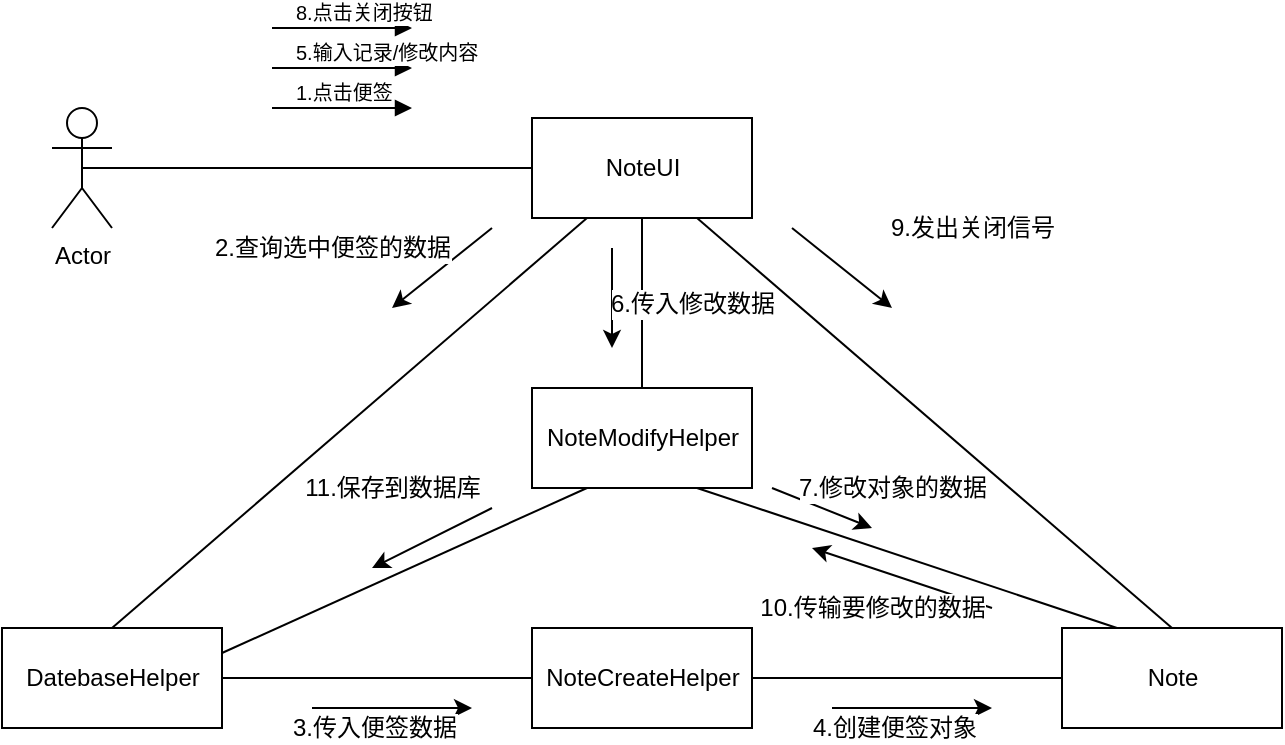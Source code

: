 <mxfile version="12.2.4" pages="1"><diagram id="nnSMQQ7LfmgJdLnOZNjv" name="第 1 页"><mxGraphModel dx="805" dy="560" grid="1" gridSize="10" guides="1" tooltips="1" connect="1" arrows="1" fold="1" page="1" pageScale="1" pageWidth="827" pageHeight="1169" math="0" shadow="0"><root><mxCell id="0"/><mxCell id="1" parent="0"/><mxCell id="2" value="Actor" style="shape=umlActor;verticalLabelPosition=bottom;labelBackgroundColor=#ffffff;verticalAlign=top;html=1;" parent="1" vertex="1"><mxGeometry x="100" y="120" width="30" height="60" as="geometry"/></mxCell><mxCell id="3" value="NoteUI&lt;span style=&quot;color: rgba(0 , 0 , 0 , 0) ; font-family: monospace ; font-size: 0px&quot;&gt;%3CmxGraphModel%3E%3Croot%3E%3CmxCell%20id%3D%220%22%2F%3E%3CmxCell%20id%3D%221%22%20parent%3D%220%22%2F%3E%3CmxCell%20id%3D%222%22%20value%3D%22%22%20style%3D%22edgeStyle%3DorthogonalEdgeStyle%3Brounded%3D0%3BorthogonalLoop%3D1%3BjettySize%3Dauto%3Bhtml%3D1%3BentryX%3D0.1%3BentryY%3D0.59%3BentryDx%3D0%3BentryDy%3D0%3BentryPerimeter%3D0%3B%22%20edge%3D%221%22%20source%3D%228%22%20target%3D%2210%22%20parent%3D%221%22%3E%3CmxGeometry%20relative%3D%221%22%20as%3D%22geometry%22%3E%3CArray%20as%3D%22points%22%3E%3CmxPoint%20x%3D%22130%22%20y%3D%22144%22%2F%3E%3CmxPoint%20x%3D%22130%22%20y%3D%22144%22%2F%3E%3C%2FArray%3E%3C%2FmxGeometry%3E%3C%2FmxCell%3E%3CmxCell%20id%3D%223%22%20value%3D%22%E6%89%93%E5%BC%80%E4%BE%BF%E7%AD%BE%22%20style%3D%22text%3Bhtml%3D1%3Bresizable%3D0%3Bpoints%3D%5B%5D%3Balign%3Dcenter%3BverticalAlign%3Dmiddle%3BlabelBackgroundColor%3D%23ffffff%3B%22%20vertex%3D%221%22%20connectable%3D%220%22%20parent%3D%222%22%3E%3CmxGeometry%20x%3D%22-0.239%22%20y%3D%221%22%20relative%3D%221%22%20as%3D%22geometry%22%3E%3CmxPoint%20x%3D%229.5%22%20y%3D%22-3%22%20as%3D%22offset%22%2F%3E%3C%2FmxGeometry%3E%3C%2FmxCell%3E%3CmxCell%20id%3D%224%22%20value%3D%22%22%20style%3D%22edgeStyle%3DorthogonalEdgeStyle%3Brounded%3D0%3BorthogonalLoop%3D1%3BjettySize%3Dauto%3Bhtml%3D1%3B%22%20edge%3D%221%22%20source%3D%228%22%20target%3D%2211%22%20parent%3D%221%22%3E%3CmxGeometry%20relative%3D%221%22%20as%3D%22geometry%22%3E%3CArray%20as%3D%22points%22%3E%3CmxPoint%20x%3D%2290%22%20y%3D%22220%22%2F%3E%3CmxPoint%20x%3D%2290%22%20y%3D%22220%22%2F%3E%3C%2FArray%3E%3C%2FmxGeometry%3E%3C%2FmxCell%3E%3CmxCell%20id%3D%225%22%20value%3D%22%E9%95%BF%E6%8C%89%E7%89%B9%E6%AE%8A%E6%98%BE%E7%A4%BA%E7%9A%84%E5%86%85%E5%AE%B9%22%20style%3D%22text%3Bhtml%3D1%3Bresizable%3D0%3Bpoints%3D%5B%5D%3Balign%3Dcenter%3BverticalAlign%3Dmiddle%3BlabelBackgroundColor%3D%23ffffff%3B%22%20vertex%3D%221%22%20connectable%3D%220%22%20parent%3D%224%22%3E%3CmxGeometry%20x%3D%22-0.388%22%20relative%3D%221%22%20as%3D%22geometry%22%3E%3CmxPoint%20x%3D%2216.5%22%20y%3D%22-10%22%20as%3D%22offset%22%2F%3E%3C%2FmxGeometry%3E%3C%2FmxCell%3E%3CmxCell%20id%3D%226%22%20value%3D%22%22%20style%3D%22edgeStyle%3DorthogonalEdgeStyle%3Brounded%3D0%3BorthogonalLoop%3D1%3BjettySize%3Dauto%3Bhtml%3D1%3B%22%20edge%3D%221%22%20source%3D%228%22%20target%3D%229%22%20parent%3D%221%22%3E%3CmxGeometry%20relative%3D%221%22%20as%3D%22geometry%22%2F%3E%3C%2FmxCell%3E%3CmxCell%20id%3D%227%22%20value%3D%22%E7%82%B9%E5%87%BB%E5%8A%9F%E8%83%BD%E9%A1%B9%22%20style%3D%22text%3Bhtml%3D1%3Bresizable%3D0%3Bpoints%3D%5B%5D%3Balign%3Dcenter%3BverticalAlign%3Dmiddle%3BlabelBackgroundColor%3D%23ffffff%3B%22%20vertex%3D%221%22%20connectable%3D%220%22%20parent%3D%226%22%3E%3CmxGeometry%20x%3D%220.335%22%20relative%3D%221%22%20as%3D%22geometry%22%3E%3CmxPoint%20x%3D%22-26.5%22%20as%3D%22offset%22%2F%3E%3C%2FmxGeometry%3E%3C%2FmxCell%3E%3CmxCell%20id%3D%228%22%20value%3D%22User%22%20style%3D%22shape%3DumlLifeline%3Bparticipant%3DumlActor%3Bperimeter%3DlifelinePerimeter%3BwhiteSpace%3Dwrap%3Bhtml%3D1%3Bcontainer%3D1%3Bcollapsible%3D0%3BrecursiveResize%3D0%3BverticalAlign%3Dtop%3BspacingTop%3D36%3BlabelBackgroundColor%3D%23ffffff%3BoutlineConnect%3D0%3Bsize%3D40%3B%22%20vertex%3D%221%22%20parent%3D%221%22%3E%3CmxGeometry%20x%3D%2250%22%20y%3D%2260%22%20width%3D%2220%22%20height%3D%22500%22%20as%3D%22geometry%22%2F%3E%3C%2FmxCell%3E%3CmxCell%20id%3D%229%22%20value%3D%22QuickOperationForm%22%20style%3D%22shape%3DumlLifeline%3Bperimeter%3DlifelinePerimeter%3BwhiteSpace%3Dwrap%3Bhtml%3D1%3Bcontainer%3D1%3Bcollapsible%3D0%3BrecursiveResize%3D0%3BoutlineConnect%3D0%3B%22%20vertex%3D%221%22%20parent%3D%221%22%3E%3CmxGeometry%20x%3D%22110%22%20y%3D%2260%22%20width%3D%22115%22%20height%3D%22500%22%20as%3D%22geometry%22%2F%3E%3C%2FmxCell%3E%3CmxCell%20id%3D%2210%22%20value%3D%22%22%20style%3D%22html%3D1%3Bpoints%3D%5B%5D%3Bperimeter%3DorthogonalPerimeter%3B%22%20vertex%3D%221%22%20parent%3D%229%22%3E%3CmxGeometry%20x%3D%2252.5%22%20y%3D%2260%22%20width%3D%2210%22%20height%3D%2240%22%20as%3D%22geometry%22%2F%3E%3C%2FmxCell%3E%3CmxCell%20id%3D%2211%22%20value%3D%22%22%20style%3D%22html%3D1%3Bpoints%3D%5B%5D%3Bperimeter%3DorthogonalPerimeter%3B%22%20vertex%3D%221%22%20parent%3D%229%22%3E%3CmxGeometry%20x%3D%2252.5%22%20y%3D%22125%22%20width%3D%2210%22%20height%3D%2280%22%20as%3D%22geometry%22%2F%3E%3C%2FmxCell%3E%3CmxCell%20id%3D%2212%22%20value%3D%22%E6%8C%89%E6%A0%B7%E5%BC%8F%E6%98%BE%E7%A4%BA%E5%86%85%E5%AE%B9%22%20style%3D%22edgeStyle%3DorthogonalEdgeStyle%3Brounded%3D0%3BorthogonalLoop%3D1%3BjettySize%3Dauto%3Bhtml%3D1%3B%22%20edge%3D%221%22%20parent%3D%229%22%20source%3D%2211%22%20target%3D%2211%22%3E%3CmxGeometry%20x%3D%220.444%22%20y%3D%22-36%22%20relative%3D%221%22%20as%3D%22geometry%22%3E%3CmxPoint%20x%3D%2271%22%20y%3D%22-9%22%20as%3D%22offset%22%2F%3E%3CArray%20as%3D%22points%22%3E%3CmxPoint%20x%3D%2275%22%20y%3D%22180%22%2F%3E%3CmxPoint%20x%3D%2275%22%20y%3D%22200%22%2F%3E%3C%2FArray%3E%3C%2FmxGeometry%3E%3C%2FmxCell%3E%3CmxCell%20id%3D%2213%22%20value%3D%22%22%20style%3D%22html%3D1%3Bpoints%3D%5B%5D%3Bperimeter%3DorthogonalPerimeter%3B%22%20vertex%3D%221%22%20parent%3D%229%22%3E%3CmxGeometry%20x%3D%2252.5%22%20y%3D%22230%22%20width%3D%2210%22%20height%3D%22100%22%20as%3D%22geometry%22%2F%3E%3C%2FmxCell%3E%3CmxCell%20id%3D%2214%22%20value%3D%22%22%20style%3D%22edgeStyle%3DorthogonalEdgeStyle%3Brounded%3D0%3BorthogonalLoop%3D1%3BjettySize%3Dauto%3Bhtml%3D1%3BexitX%3D1.047%3BexitY%3D0.08%3BexitDx%3D0%3BexitDy%3D0%3BexitPerimeter%3D0%3B%22%20edge%3D%221%22%20parent%3D%229%22%20source%3D%2213%22%20target%3D%2213%22%3E%3CmxGeometry%20relative%3D%221%22%20as%3D%22geometry%22%3E%3CArray%20as%3D%22points%22%3E%3CmxPoint%20x%3D%2295%22%20y%3D%22280%22%2F%3E%3C%2FArray%3E%3C%2FmxGeometry%3E%3C%2FmxCell%3E%3CmxCell%20id%3D%2215%22%20value%3D%22%E5%BC%B9%E5%87%BA%E5%8A%9F%E8%83%BD%E9%A1%B9%22%20style%3D%22text%3Bhtml%3D1%3Bresizable%3D0%3Bpoints%3D%5B%5D%3Balign%3Dcenter%3BverticalAlign%3Dmiddle%3BlabelBackgroundColor%3D%23ffffff%3B%22%20vertex%3D%221%22%20connectable%3D%220%22%20parent%3D%2214%22%3E%3CmxGeometry%20x%3D%22-0.368%22%20y%3D%22-15%22%20relative%3D%221%22%20as%3D%22geometry%22%3E%3CmxPoint%20x%3D%2211.5%22%20y%3D%22-3%22%20as%3D%22offset%22%2F%3E%3C%2FmxGeometry%3E%3C%2FmxCell%3E%3CmxCell%20id%3D%2216%22%20value%3D%22QuickOperationController%22%20style%3D%22shape%3DumlLifeline%3Bperimeter%3DlifelinePerimeter%3BwhiteSpace%3Dwrap%3Bhtml%3D1%3Bcontainer%3D1%3Bcollapsible%3D0%3BrecursiveResize%3D0%3BoutlineConnect%3D0%3B%22%20vertex%3D%221%22%20parent%3D%221%22%3E%3CmxGeometry%20x%3D%22240%22%20y%3D%2260%22%20width%3D%22150%22%20height%3D%22500%22%20as%3D%22geometry%22%2F%3E%3C%2FmxCell%3E%3CmxCell%20id%3D%2217%22%20value%3D%22%22%20style%3D%22html%3D1%3Bpoints%3D%5B%5D%3Bperimeter%3DorthogonalPerimeter%3B%22%20vertex%3D%221%22%20parent%3D%2216%22%3E%3CmxGeometry%20x%3D%2270%22%20y%3D%2270%22%20width%3D%2210%22%20height%3D%2250%22%20as%3D%22geometry%22%2F%3E%3C%2FmxCell%3E%3CmxCell%20id%3D%2218%22%20value%3D%22%22%20style%3D%22html%3D1%3Bpoints%3D%5B%5D%3Bperimeter%3DorthogonalPerimeter%3B%22%20vertex%3D%221%22%20parent%3D%2216%22%3E%3CmxGeometry%20x%3D%2270%22%20y%3D%22150%22%20width%3D%2210%22%20height%3D%2260%22%20as%3D%22geometry%22%2F%3E%3C%2FmxCell%3E%3CmxCell%20id%3D%2219%22%20value%3D%22NoteContent%22%20style%3D%22shape%3DumlLifeline%3Bperimeter%3DlifelinePerimeter%3BwhiteSpace%3Dwrap%3Bhtml%3D1%3Bcontainer%3D1%3Bcollapsible%3D0%3BrecursiveResize%3D0%3BoutlineConnect%3D0%3B%22%20vertex%3D%221%22%20parent%3D%221%22%3E%3CmxGeometry%20x%3D%22420%22%20y%3D%2260%22%20width%3D%22120%22%20height%3D%22500%22%20as%3D%22geometry%22%2F%3E%3C%2FmxCell%3E%3CmxCell%20id%3D%2220%22%20value%3D%22%22%20style%3D%22html%3D1%3Bpoints%3D%5B%5D%3Bperimeter%3DorthogonalPerimeter%3B%22%20vertex%3D%221%22%20parent%3D%2219%22%3E%3CmxGeometry%20x%3D%2255%22%20y%3D%22110%22%20width%3D%2210%22%20height%3D%2220%22%20as%3D%22geometry%22%2F%3E%3C%2FmxCell%3E%3CmxCell%20id%3D%2221%22%20value%3D%22SpecialNoteContent%22%20style%3D%22html%3D1%3Bpoints%3D%5B%5D%3Bperimeter%3DorthogonalPerimeter%3Bshape%3DumlLifeline%3Bparticipant%3Dlabel%3BfontFamily%3DHelvetica%3BfontSize%3D12%3BfontColor%3D%23000000%3Balign%3Dcenter%3BstrokeColor%3D%23000000%3BfillColor%3D%23ffffff%3BrecursiveResize%3D0%3Bcontainer%3D1%3Bcollapsible%3D0%3B%22%20vertex%3D%221%22%20parent%3D%221%22%3E%3CmxGeometry%20x%3D%22560%22%20y%3D%2260%22%20width%3D%22130%22%20height%3D%22500%22%20as%3D%22geometry%22%2F%3E%3C%2FmxCell%3E%3CmxCell%20id%3D%2222%22%20value%3D%22%22%20style%3D%22html%3D1%3Bpoints%3D%5B%5D%3Bperimeter%3DorthogonalPerimeter%3B%22%20vertex%3D%221%22%20parent%3D%2221%22%3E%3CmxGeometry%20x%3D%2260%22%20y%3D%22115%22%20width%3D%2210%22%20height%3D%2230%22%20as%3D%22geometry%22%2F%3E%3C%2FmxCell%3E%3CmxCell%20id%3D%2223%22%20value%3D%22%22%20style%3D%22html%3D1%3Bpoints%3D%5B%5D%3Bperimeter%3DorthogonalPerimeter%3B%22%20vertex%3D%221%22%20parent%3D%2221%22%3E%3CmxGeometry%20x%3D%2260%22%20y%3D%22170%22%20width%3D%2210%22%20height%3D%2260%22%20as%3D%22geometry%22%2F%3E%3C%2FmxCell%3E%3CmxCell%20id%3D%2224%22%20value%3D%22%E6%9F%A5%E8%AF%A2%E4%BE%BF%E7%AD%BE%E5%86%85%E5%AE%B9%22%20style%3D%22edgeStyle%3DorthogonalEdgeStyle%3Brounded%3D0%3BorthogonalLoop%3D1%3BjettySize%3Dauto%3Bhtml%3D1%3B%22%20edge%3D%221%22%20source%3D%2210%22%20target%3D%2217%22%20parent%3D%221%22%3E%3CmxGeometry%20relative%3D%221%22%20as%3D%22geometry%22%3E%3CArray%20as%3D%22points%22%3E%3CmxPoint%20x%3D%22240%22%20y%3D%22155%22%2F%3E%3CmxPoint%20x%3D%22240%22%20y%3D%22155%22%2F%3E%3C%2FArray%3E%3C%2FmxGeometry%3E%3C%2FmxCell%3E%3CmxCell%20id%3D%2225%22%20value%3D%22%22%20style%3D%22edgeStyle%3DorthogonalEdgeStyle%3Brounded%3D0%3BorthogonalLoop%3D1%3BjettySize%3Dauto%3Bhtml%3D1%3B%22%20edge%3D%221%22%20source%3D%2213%22%20target%3D%2229%22%20parent%3D%221%22%3E%3CmxGeometry%20relative%3D%221%22%20as%3D%22geometry%22%3E%3CArray%20as%3D%22points%22%3E%3CmxPoint%20x%3D%22730%22%20y%3D%22370%22%2F%3E%3CmxPoint%20x%3D%22730%22%20y%3D%22370%22%2F%3E%3C%2FArray%3E%3CmxPoint%20x%3D%22310%22%20y%3D%22380%22%20as%3D%22targetPoint%22%2F%3E%3C%2FmxGeometry%3E%3C%2FmxCell%3E%3CmxCell%20id%3D%2226%22%20value%3D%22%E8%B0%83%E7%94%A8%E6%9C%8D%E5%8A%A1%22%20style%3D%22text%3Bhtml%3D1%3Bresizable%3D0%3Bpoints%3D%5B%5D%3Balign%3Dcenter%3BverticalAlign%3Dmiddle%3BlabelBackgroundColor%3D%23ffffff%3B%22%20vertex%3D%221%22%20connectable%3D%220%22%20parent%3D%2225%22%3E%3CmxGeometry%20x%3D%22-0.014%22%20y%3D%226%22%20relative%3D%221%22%20as%3D%22geometry%22%3E%3CmxPoint%20x%3D%22-6%22%20y%3D%226%22%20as%3D%22offset%22%2F%3E%3C%2FmxGeometry%3E%3C%2FmxCell%3E%3CmxCell%20id%3D%2227%22%20value%3D%22%E6%9F%A5%E8%AF%A2%E4%BE%BF%E7%AD%BE%E5%86%85%E5%AE%B9%22%20style%3D%22edgeStyle%3DorthogonalEdgeStyle%3Brounded%3D0%3BorthogonalLoop%3D1%3BjettySize%3Dauto%3Bhtml%3D1%3B%22%20edge%3D%221%22%20source%3D%2217%22%20target%3D%2220%22%20parent%3D%221%22%3E%3CmxGeometry%20relative%3D%221%22%20as%3D%22geometry%22%3E%3CmxPoint%20x%3D%22400%22%20y%3D%22175%22%20as%3D%22targetPoint%22%2F%3E%3CArray%20as%3D%22points%22%3E%3CmxPoint%20x%3D%22460%22%20y%3D%22170%22%2F%3E%3CmxPoint%20x%3D%22460%22%20y%3D%22170%22%2F%3E%3C%2FArray%3E%3C%2FmxGeometry%3E%3C%2FmxCell%3E%3CmxCell%20id%3D%2228%22%20value%3D%22ServiceItem%22%20style%3D%22html%3D1%3Bpoints%3D%5B%5D%3Bperimeter%3DorthogonalPerimeter%3Bshape%3DumlLifeline%3Bparticipant%3Dlabel%3BfontFamily%3DHelvetica%3BfontSize%3D12%3BfontColor%3D%23000000%3Balign%3Dcenter%3BstrokeColor%3D%23000000%3BfillColor%3D%23ffffff%3BrecursiveResize%3D0%3Bcontainer%3D1%3Bcollapsible%3D0%3B%22%20vertex%3D%221%22%20parent%3D%221%22%3E%3CmxGeometry%20x%3D%22860%22%20y%3D%2260%22%20width%3D%22130%22%20height%3D%22500%22%20as%3D%22geometry%22%2F%3E%3C%2FmxCell%3E%3CmxCell%20id%3D%2229%22%20value%3D%22%22%20style%3D%22html%3D1%3Bpoints%3D%5B%5D%3Bperimeter%3DorthogonalPerimeter%3B%22%20vertex%3D%221%22%20parent%3D%2228%22%3E%3CmxGeometry%20x%3D%2260%22%20y%3D%22290%22%20width%3D%2210%22%20height%3D%2260%22%20as%3D%22geometry%22%2F%3E%3C%2FmxCell%3E%3CmxCell%20id%3D%2230%22%20value%3D%22NoteStyle%22%20style%3D%22html%3D1%3Bpoints%3D%5B%5D%3Bperimeter%3DorthogonalPerimeter%3Bshape%3DumlLifeline%3Bparticipant%3Dlabel%3BfontFamily%3DHelvetica%3BfontSize%3D12%3BfontColor%3D%23000000%3Balign%3Dcenter%3BstrokeColor%3D%23000000%3BfillColor%3D%23ffffff%3BrecursiveResize%3D0%3Bcontainer%3D1%3Bcollapsible%3D0%3B%22%20vertex%3D%221%22%20parent%3D%221%22%3E%3CmxGeometry%20x%3D%22710%22%20y%3D%2260%22%20width%3D%22130%22%20height%3D%22500%22%20as%3D%22geometry%22%2F%3E%3C%2FmxCell%3E%3CmxCell%20id%3D%2231%22%20value%3D%22%22%20style%3D%22html%3D1%3Bpoints%3D%5B%5D%3Bperimeter%3DorthogonalPerimeter%3B%22%20vertex%3D%221%22%20parent%3D%2230%22%3E%3CmxGeometry%20x%3D%2260%22%20y%3D%2280%22%20width%3D%2210%22%20height%3D%2240%22%20as%3D%22geometry%22%2F%3E%3C%2FmxCell%3E%3CmxCell%20id%3D%2232%22%20value%3D%22%22%20style%3D%22edgeStyle%3DorthogonalEdgeStyle%3Brounded%3D0%3BorthogonalLoop%3D1%3BjettySize%3Dauto%3Bhtml%3D1%3B%22%20edge%3D%221%22%20source%3D%2220%22%20target%3D%2222%22%20parent%3D%221%22%3E%3CmxGeometry%20relative%3D%221%22%20as%3D%22geometry%22%3E%3CArray%20as%3D%22points%22%3E%3CmxPoint%20x%3D%22510%22%20y%3D%22190%22%2F%3E%3CmxPoint%20x%3D%22510%22%20y%3D%22190%22%2F%3E%3C%2FArray%3E%3C%2FmxGeometry%3E%3C%2FmxCell%3E%3CmxCell%20id%3D%2233%22%20value%3D%22%E6%9F%A5%E8%AF%A2%E4%BE%BF%E7%AD%BE%E5%86%85%E5%AE%B9%22%20style%3D%22text%3Bhtml%3D1%3Bresizable%3D0%3Bpoints%3D%5B%5D%3Balign%3Dcenter%3BverticalAlign%3Dmiddle%3BlabelBackgroundColor%3D%23ffffff%3B%22%20vertex%3D%221%22%20connectable%3D%220%22%20parent%3D%2232%22%3E%3CmxGeometry%20x%3D%22-0.156%22%20y%3D%22-1%22%20relative%3D%221%22%20as%3D%22geometry%22%3E%3CmxPoint%20as%3D%22offset%22%2F%3E%3C%2FmxGeometry%3E%3C%2FmxCell%3E%3CmxCell%20id%3D%2234%22%20value%3D%22%22%20style%3D%22edgeStyle%3DorthogonalEdgeStyle%3Brounded%3D0%3BorthogonalLoop%3D1%3BjettySize%3Dauto%3Bhtml%3D1%3B%22%20edge%3D%221%22%20source%3D%2217%22%20target%3D%2231%22%20parent%3D%221%22%3E%3CmxGeometry%20relative%3D%221%22%20as%3D%22geometry%22%3E%3CmxPoint%20x%3D%22400%22%20y%3D%22155%22%20as%3D%22targetPoint%22%2F%3E%3CArray%20as%3D%22points%22%3E%3CmxPoint%20x%3D%22400%22%20y%3D%22150%22%2F%3E%3CmxPoint%20x%3D%22400%22%20y%3D%22150%22%2F%3E%3C%2FArray%3E%3C%2FmxGeometry%3E%3C%2FmxCell%3E%3CmxCell%20id%3D%2235%22%20value%3D%22%E6%9F%A5%E8%AF%A2%E4%BE%BF%E7%AD%BE%E6%A0%B7%E5%BC%8F%22%20style%3D%22text%3Bhtml%3D1%3Bresizable%3D0%3Bpoints%3D%5B%5D%3Balign%3Dcenter%3BverticalAlign%3Dmiddle%3BlabelBackgroundColor%3D%23ffffff%3B%22%20vertex%3D%221%22%20connectable%3D%220%22%20parent%3D%2234%22%3E%3CmxGeometry%20x%3D%22-0.169%22%20y%3D%22-2%22%20relative%3D%221%22%20as%3D%22geometry%22%3E%3CmxPoint%20as%3D%22offset%22%2F%3E%3C%2FmxGeometry%3E%3C%2FmxCell%3E%3CmxCell%20id%3D%2236%22%20value%3D%22%22%20style%3D%22edgeStyle%3DorthogonalEdgeStyle%3Brounded%3D0%3BorthogonalLoop%3D1%3BjettySize%3Dauto%3Bhtml%3D1%3B%22%20edge%3D%221%22%20source%3D%2211%22%20target%3D%2218%22%20parent%3D%221%22%3E%3CmxGeometry%20relative%3D%221%22%20as%3D%22geometry%22%3E%3CArray%20as%3D%22points%22%3E%3CmxPoint%20x%3D%22280%22%20y%3D%22225%22%2F%3E%3CmxPoint%20x%3D%22280%22%20y%3D%22225%22%2F%3E%3C%2FArray%3E%3C%2FmxGeometry%3E%3C%2FmxCell%3E%3CmxCell%20id%3D%2237%22%20value%3D%22%E6%9F%A5%E8%AF%A2%E5%AF%B9%E5%BA%94%E5%8A%9F%E8%83%BD%22%20style%3D%22text%3Bhtml%3D1%3Bresizable%3D0%3Bpoints%3D%5B%5D%3Balign%3Dcenter%3BverticalAlign%3Dmiddle%3BlabelBackgroundColor%3D%23ffffff%3B%22%20vertex%3D%221%22%20connectable%3D%220%22%20parent%3D%2236%22%3E%3CmxGeometry%20x%3D%220.564%22%20y%3D%22-51%22%20relative%3D%221%22%20as%3D%22geometry%22%3E%3CmxPoint%20x%3D%22-50%22%20y%3D%22-50%22%20as%3D%22offset%22%2F%3E%3C%2FmxGeometry%3E%3C%2FmxCell%3E%3CmxCell%20id%3D%2238%22%20value%3D%22%22%20style%3D%22edgeStyle%3DorthogonalEdgeStyle%3Brounded%3D0%3BorthogonalLoop%3D1%3BjettySize%3Dauto%3Bhtml%3D1%3B%22%20edge%3D%221%22%20source%3D%2218%22%20target%3D%2223%22%20parent%3D%221%22%3E%3CmxGeometry%20relative%3D%221%22%20as%3D%22geometry%22%3E%3CmxPoint%20x%3D%22400%22%20y%3D%22240%22%20as%3D%22targetPoint%22%2F%3E%3CArray%20as%3D%22points%22%3E%3CmxPoint%20x%3D%22400%22%20y%3D%22260%22%2F%3E%3CmxPoint%20x%3D%22400%22%20y%3D%22260%22%2F%3E%3C%2FArray%3E%3C%2FmxGeometry%3E%3C%2FmxCell%3E%3CmxCell%20id%3D%2239%22%20value%3D%22%E6%9F%A5%E8%AF%A2%E5%AF%B9%E5%BA%94%E5%8A%9F%E8%83%BD%22%20style%3D%22text%3Bhtml%3D1%3Bresizable%3D0%3Bpoints%3D%5B%5D%3Balign%3Dcenter%3BverticalAlign%3Dmiddle%3BlabelBackgroundColor%3D%23ffffff%3B%22%20vertex%3D%221%22%20connectable%3D%220%22%20parent%3D%2238%22%3E%3CmxGeometry%20x%3D%22-0.073%22%20y%3D%22-3%22%20relative%3D%221%22%20as%3D%22geometry%22%3E%3CmxPoint%20as%3D%22offset%22%2F%3E%3C%2FmxGeometry%3E%3C%2FmxCell%3E%3C%2Froot%3E%3C%2FmxGraphModel%3E&lt;/span&gt;&lt;span style=&quot;color: rgba(0 , 0 , 0 , 0) ; font-family: monospace ; font-size: 0px&quot;&gt;%3CmxGraphModel%3E%3Croot%3E%3CmxCell%20id%3D%220%22%2F%3E%3CmxCell%20id%3D%221%22%20parent%3D%220%22%2F%3E%3CmxCell%20id%3D%222%22%20value%3D%22%22%20style%3D%22edgeStyle%3DorthogonalEdgeStyle%3Brounded%3D0%3BorthogonalLoop%3D1%3BjettySize%3Dauto%3Bhtml%3D1%3BentryX%3D0.1%3BentryY%3D0.59%3BentryDx%3D0%3BentryDy%3D0%3BentryPerimeter%3D0%3B%22%20edge%3D%221%22%20source%3D%228%22%20target%3D%2210%22%20parent%3D%221%22%3E%3CmxGeometry%20relative%3D%221%22%20as%3D%22geometry%22%3E%3CArray%20as%3D%22points%22%3E%3CmxPoint%20x%3D%22130%22%20y%3D%22144%22%2F%3E%3CmxPoint%20x%3D%22130%22%20y%3D%22144%22%2F%3E%3C%2FArray%3E%3C%2FmxGeometry%3E%3C%2FmxCell%3E%3CmxCell%20id%3D%223%22%20value%3D%22%E6%89%93%E5%BC%80%E4%BE%BF%E7%AD%BE%22%20style%3D%22text%3Bhtml%3D1%3Bresizable%3D0%3Bpoints%3D%5B%5D%3Balign%3Dcenter%3BverticalAlign%3Dmiddle%3BlabelBackgroundColor%3D%23ffffff%3B%22%20vertex%3D%221%22%20connectable%3D%220%22%20parent%3D%222%22%3E%3CmxGeometry%20x%3D%22-0.239%22%20y%3D%221%22%20relative%3D%221%22%20as%3D%22geometry%22%3E%3CmxPoint%20x%3D%229.5%22%20y%3D%22-3%22%20as%3D%22offset%22%2F%3E%3C%2FmxGeometry%3E%3C%2FmxCell%3E%3CmxCell%20id%3D%224%22%20value%3D%22%22%20style%3D%22edgeStyle%3DorthogonalEdgeStyle%3Brounded%3D0%3BorthogonalLoop%3D1%3BjettySize%3Dauto%3Bhtml%3D1%3B%22%20edge%3D%221%22%20source%3D%228%22%20target%3D%2211%22%20parent%3D%221%22%3E%3CmxGeometry%20relative%3D%221%22%20as%3D%22geometry%22%3E%3CArray%20as%3D%22points%22%3E%3CmxPoint%20x%3D%2290%22%20y%3D%22220%22%2F%3E%3CmxPoint%20x%3D%2290%22%20y%3D%22220%22%2F%3E%3C%2FArray%3E%3C%2FmxGeometry%3E%3C%2FmxCell%3E%3CmxCell%20id%3D%225%22%20value%3D%22%E9%95%BF%E6%8C%89%E7%89%B9%E6%AE%8A%E6%98%BE%E7%A4%BA%E7%9A%84%E5%86%85%E5%AE%B9%22%20style%3D%22text%3Bhtml%3D1%3Bresizable%3D0%3Bpoints%3D%5B%5D%3Balign%3Dcenter%3BverticalAlign%3Dmiddle%3BlabelBackgroundColor%3D%23ffffff%3B%22%20vertex%3D%221%22%20connectable%3D%220%22%20parent%3D%224%22%3E%3CmxGeometry%20x%3D%22-0.388%22%20relative%3D%221%22%20as%3D%22geometry%22%3E%3CmxPoint%20x%3D%2216.5%22%20y%3D%22-10%22%20as%3D%22offset%22%2F%3E%3C%2FmxGeometry%3E%3C%2FmxCell%3E%3CmxCell%20id%3D%226%22%20value%3D%22%22%20style%3D%22edgeStyle%3DorthogonalEdgeStyle%3Brounded%3D0%3BorthogonalLoop%3D1%3BjettySize%3Dauto%3Bhtml%3D1%3B%22%20edge%3D%221%22%20source%3D%228%22%20target%3D%229%22%20parent%3D%221%22%3E%3CmxGeometry%20relative%3D%221%22%20as%3D%22geometry%22%2F%3E%3C%2FmxCell%3E%3CmxCell%20id%3D%227%22%20value%3D%22%E7%82%B9%E5%87%BB%E5%8A%9F%E8%83%BD%E9%A1%B9%22%20style%3D%22text%3Bhtml%3D1%3Bresizable%3D0%3Bpoints%3D%5B%5D%3Balign%3Dcenter%3BverticalAlign%3Dmiddle%3BlabelBackgroundColor%3D%23ffffff%3B%22%20vertex%3D%221%22%20connectable%3D%220%22%20parent%3D%226%22%3E%3CmxGeometry%20x%3D%220.335%22%20relative%3D%221%22%20as%3D%22geometry%22%3E%3CmxPoint%20x%3D%22-26.5%22%20as%3D%22offset%22%2F%3E%3C%2FmxGeometry%3E%3C%2FmxCell%3E%3CmxCell%20id%3D%228%22%20value%3D%22User%22%20style%3D%22shape%3DumlLifeline%3Bparticipant%3DumlActor%3Bperimeter%3DlifelinePerimeter%3BwhiteSpace%3Dwrap%3Bhtml%3D1%3Bcontainer%3D1%3Bcollapsible%3D0%3BrecursiveResize%3D0%3BverticalAlign%3Dtop%3BspacingTop%3D36%3BlabelBackgroundColor%3D%23ffffff%3BoutlineConnect%3D0%3Bsize%3D40%3B%22%20vertex%3D%221%22%20parent%3D%221%22%3E%3CmxGeometry%20x%3D%2250%22%20y%3D%2260%22%20width%3D%2220%22%20height%3D%22500%22%20as%3D%22geometry%22%2F%3E%3C%2FmxCell%3E%3CmxCell%20id%3D%229%22%20value%3D%22QuickOperationForm%22%20style%3D%22shape%3DumlLifeline%3Bperimeter%3DlifelinePerimeter%3BwhiteSpace%3Dwrap%3Bhtml%3D1%3Bcontainer%3D1%3Bcollapsible%3D0%3BrecursiveResize%3D0%3BoutlineConnect%3D0%3B%22%20vertex%3D%221%22%20parent%3D%221%22%3E%3CmxGeometry%20x%3D%22110%22%20y%3D%2260%22%20width%3D%22115%22%20height%3D%22500%22%20as%3D%22geometry%22%2F%3E%3C%2FmxCell%3E%3CmxCell%20id%3D%2210%22%20value%3D%22%22%20style%3D%22html%3D1%3Bpoints%3D%5B%5D%3Bperimeter%3DorthogonalPerimeter%3B%22%20vertex%3D%221%22%20parent%3D%229%22%3E%3CmxGeometry%20x%3D%2252.5%22%20y%3D%2260%22%20width%3D%2210%22%20height%3D%2240%22%20as%3D%22geometry%22%2F%3E%3C%2FmxCell%3E%3CmxCell%20id%3D%2211%22%20value%3D%22%22%20style%3D%22html%3D1%3Bpoints%3D%5B%5D%3Bperimeter%3DorthogonalPerimeter%3B%22%20vertex%3D%221%22%20parent%3D%229%22%3E%3CmxGeometry%20x%3D%2252.5%22%20y%3D%22125%22%20width%3D%2210%22%20height%3D%2280%22%20as%3D%22geometry%22%2F%3E%3C%2FmxCell%3E%3CmxCell%20id%3D%2212%22%20value%3D%22%E6%8C%89%E6%A0%B7%E5%BC%8F%E6%98%BE%E7%A4%BA%E5%86%85%E5%AE%B9%22%20style%3D%22edgeStyle%3DorthogonalEdgeStyle%3Brounded%3D0%3BorthogonalLoop%3D1%3BjettySize%3Dauto%3Bhtml%3D1%3B%22%20edge%3D%221%22%20parent%3D%229%22%20source%3D%2211%22%20target%3D%2211%22%3E%3CmxGeometry%20x%3D%220.444%22%20y%3D%22-36%22%20relative%3D%221%22%20as%3D%22geometry%22%3E%3CmxPoint%20x%3D%2271%22%20y%3D%22-9%22%20as%3D%22offset%22%2F%3E%3CArray%20as%3D%22points%22%3E%3CmxPoint%20x%3D%2275%22%20y%3D%22180%22%2F%3E%3CmxPoint%20x%3D%2275%22%20y%3D%22200%22%2F%3E%3C%2FArray%3E%3C%2FmxGeometry%3E%3C%2FmxCell%3E%3CmxCell%20id%3D%2213%22%20value%3D%22%22%20style%3D%22html%3D1%3Bpoints%3D%5B%5D%3Bperimeter%3DorthogonalPerimeter%3B%22%20vertex%3D%221%22%20parent%3D%229%22%3E%3CmxGeometry%20x%3D%2252.5%22%20y%3D%22230%22%20width%3D%2210%22%20height%3D%22100%22%20as%3D%22geometry%22%2F%3E%3C%2FmxCell%3E%3CmxCell%20id%3D%2214%22%20value%3D%22%22%20style%3D%22edgeStyle%3DorthogonalEdgeStyle%3Brounded%3D0%3BorthogonalLoop%3D1%3BjettySize%3Dauto%3Bhtml%3D1%3BexitX%3D1.047%3BexitY%3D0.08%3BexitDx%3D0%3BexitDy%3D0%3BexitPerimeter%3D0%3B%22%20edge%3D%221%22%20parent%3D%229%22%20source%3D%2213%22%20target%3D%2213%22%3E%3CmxGeometry%20relative%3D%221%22%20as%3D%22geometry%22%3E%3CArray%20as%3D%22points%22%3E%3CmxPoint%20x%3D%2295%22%20y%3D%22280%22%2F%3E%3C%2FArray%3E%3C%2FmxGeometry%3E%3C%2FmxCell%3E%3CmxCell%20id%3D%2215%22%20value%3D%22%E5%BC%B9%E5%87%BA%E5%8A%9F%E8%83%BD%E9%A1%B9%22%20style%3D%22text%3Bhtml%3D1%3Bresizable%3D0%3Bpoints%3D%5B%5D%3Balign%3Dcenter%3BverticalAlign%3Dmiddle%3BlabelBackgroundColor%3D%23ffffff%3B%22%20vertex%3D%221%22%20connectable%3D%220%22%20parent%3D%2214%22%3E%3CmxGeometry%20x%3D%22-0.368%22%20y%3D%22-15%22%20relative%3D%221%22%20as%3D%22geometry%22%3E%3CmxPoint%20x%3D%2211.5%22%20y%3D%22-3%22%20as%3D%22offset%22%2F%3E%3C%2FmxGeometry%3E%3C%2FmxCell%3E%3CmxCell%20id%3D%2216%22%20value%3D%22QuickOperationController%22%20style%3D%22shape%3DumlLifeline%3Bperimeter%3DlifelinePerimeter%3BwhiteSpace%3Dwrap%3Bhtml%3D1%3Bcontainer%3D1%3Bcollapsible%3D0%3BrecursiveResize%3D0%3BoutlineConnect%3D0%3B%22%20vertex%3D%221%22%20parent%3D%221%22%3E%3CmxGeometry%20x%3D%22240%22%20y%3D%2260%22%20width%3D%22150%22%20height%3D%22500%22%20as%3D%22geometry%22%2F%3E%3C%2FmxCell%3E%3CmxCell%20id%3D%2217%22%20value%3D%22%22%20style%3D%22html%3D1%3Bpoints%3D%5B%5D%3Bperimeter%3DorthogonalPerimeter%3B%22%20vertex%3D%221%22%20parent%3D%2216%22%3E%3CmxGeometry%20x%3D%2270%22%20y%3D%2270%22%20width%3D%2210%22%20height%3D%2250%22%20as%3D%22geometry%22%2F%3E%3C%2FmxCell%3E%3CmxCell%20id%3D%2218%22%20value%3D%22%22%20style%3D%22html%3D1%3Bpoints%3D%5B%5D%3Bperimeter%3DorthogonalPerimeter%3B%22%20vertex%3D%221%22%20parent%3D%2216%22%3E%3CmxGeometry%20x%3D%2270%22%20y%3D%22150%22%20width%3D%2210%22%20height%3D%2260%22%20as%3D%22geometry%22%2F%3E%3C%2FmxCell%3E%3CmxCell%20id%3D%2219%22%20value%3D%22NoteContent%22%20style%3D%22shape%3DumlLifeline%3Bperimeter%3DlifelinePerimeter%3BwhiteSpace%3Dwrap%3Bhtml%3D1%3Bcontainer%3D1%3Bcollapsible%3D0%3BrecursiveResize%3D0%3BoutlineConnect%3D0%3B%22%20vertex%3D%221%22%20parent%3D%221%22%3E%3CmxGeometry%20x%3D%22420%22%20y%3D%2260%22%20width%3D%22120%22%20height%3D%22500%22%20as%3D%22geometry%22%2F%3E%3C%2FmxCell%3E%3CmxCell%20id%3D%2220%22%20value%3D%22%22%20style%3D%22html%3D1%3Bpoints%3D%5B%5D%3Bperimeter%3DorthogonalPerimeter%3B%22%20vertex%3D%221%22%20parent%3D%2219%22%3E%3CmxGeometry%20x%3D%2255%22%20y%3D%22110%22%20width%3D%2210%22%20height%3D%2220%22%20as%3D%22geometry%22%2F%3E%3C%2FmxCell%3E%3CmxCell%20id%3D%2221%22%20value%3D%22SpecialNoteContent%22%20style%3D%22html%3D1%3Bpoints%3D%5B%5D%3Bperimeter%3DorthogonalPerimeter%3Bshape%3DumlLifeline%3Bparticipant%3Dlabel%3BfontFamily%3DHelvetica%3BfontSize%3D12%3BfontColor%3D%23000000%3Balign%3Dcenter%3BstrokeColor%3D%23000000%3BfillColor%3D%23ffffff%3BrecursiveResize%3D0%3Bcontainer%3D1%3Bcollapsible%3D0%3B%22%20vertex%3D%221%22%20parent%3D%221%22%3E%3CmxGeometry%20x%3D%22560%22%20y%3D%2260%22%20width%3D%22130%22%20height%3D%22500%22%20as%3D%22geometry%22%2F%3E%3C%2FmxCell%3E%3CmxCell%20id%3D%2222%22%20value%3D%22%22%20style%3D%22html%3D1%3Bpoints%3D%5B%5D%3Bperimeter%3DorthogonalPerimeter%3B%22%20vertex%3D%221%22%20parent%3D%2221%22%3E%3CmxGeometry%20x%3D%2260%22%20y%3D%22115%22%20width%3D%2210%22%20height%3D%2230%22%20as%3D%22geometry%22%2F%3E%3C%2FmxCell%3E%3CmxCell%20id%3D%2223%22%20value%3D%22%22%20style%3D%22html%3D1%3Bpoints%3D%5B%5D%3Bperimeter%3DorthogonalPerimeter%3B%22%20vertex%3D%221%22%20parent%3D%2221%22%3E%3CmxGeometry%20x%3D%2260%22%20y%3D%22170%22%20width%3D%2210%22%20height%3D%2260%22%20as%3D%22geometry%22%2F%3E%3C%2FmxCell%3E%3CmxCell%20id%3D%2224%22%20value%3D%22%E6%9F%A5%E8%AF%A2%E4%BE%BF%E7%AD%BE%E5%86%85%E5%AE%B9%22%20style%3D%22edgeStyle%3DorthogonalEdgeStyle%3Brounded%3D0%3BorthogonalLoop%3D1%3BjettySize%3Dauto%3Bhtml%3D1%3B%22%20edge%3D%221%22%20source%3D%2210%22%20target%3D%2217%22%20parent%3D%221%22%3E%3CmxGeometry%20relative%3D%221%22%20as%3D%22geometry%22%3E%3CArray%20as%3D%22points%22%3E%3CmxPoint%20x%3D%22240%22%20y%3D%22155%22%2F%3E%3CmxPoint%20x%3D%22240%22%20y%3D%22155%22%2F%3E%3C%2FArray%3E%3C%2FmxGeometry%3E%3C%2FmxCell%3E%3CmxCell%20id%3D%2225%22%20value%3D%22%22%20style%3D%22edgeStyle%3DorthogonalEdgeStyle%3Brounded%3D0%3BorthogonalLoop%3D1%3BjettySize%3Dauto%3Bhtml%3D1%3B%22%20edge%3D%221%22%20source%3D%2213%22%20target%3D%2229%22%20parent%3D%221%22%3E%3CmxGeometry%20relative%3D%221%22%20as%3D%22geometry%22%3E%3CArray%20as%3D%22points%22%3E%3CmxPoint%20x%3D%22730%22%20y%3D%22370%22%2F%3E%3CmxPoint%20x%3D%22730%22%20y%3D%22370%22%2F%3E%3C%2FArray%3E%3CmxPoint%20x%3D%22310%22%20y%3D%22380%22%20as%3D%22targetPoint%22%2F%3E%3C%2FmxGeometry%3E%3C%2FmxCell%3E%3CmxCell%20id%3D%2226%22%20value%3D%22%E8%B0%83%E7%94%A8%E6%9C%8D%E5%8A%A1%22%20style%3D%22text%3Bhtml%3D1%3Bresizable%3D0%3Bpoints%3D%5B%5D%3Balign%3Dcenter%3BverticalAlign%3Dmiddle%3BlabelBackgroundColor%3D%23ffffff%3B%22%20vertex%3D%221%22%20connectable%3D%220%22%20parent%3D%2225%22%3E%3CmxGeometry%20x%3D%22-0.014%22%20y%3D%226%22%20relative%3D%221%22%20as%3D%22geometry%22%3E%3CmxPoint%20x%3D%22-6%22%20y%3D%226%22%20as%3D%22offset%22%2F%3E%3C%2FmxGeometry%3E%3C%2FmxCell%3E%3CmxCell%20id%3D%2227%22%20value%3D%22%E6%9F%A5%E8%AF%A2%E4%BE%BF%E7%AD%BE%E5%86%85%E5%AE%B9%22%20style%3D%22edgeStyle%3DorthogonalEdgeStyle%3Brounded%3D0%3BorthogonalLoop%3D1%3BjettySize%3Dauto%3Bhtml%3D1%3B%22%20edge%3D%221%22%20source%3D%2217%22%20target%3D%2220%22%20parent%3D%221%22%3E%3CmxGeometry%20relative%3D%221%22%20as%3D%22geometry%22%3E%3CmxPoint%20x%3D%22400%22%20y%3D%22175%22%20as%3D%22targetPoint%22%2F%3E%3CArray%20as%3D%22points%22%3E%3CmxPoint%20x%3D%22460%22%20y%3D%22170%22%2F%3E%3CmxPoint%20x%3D%22460%22%20y%3D%22170%22%2F%3E%3C%2FArray%3E%3C%2FmxGeometry%3E%3C%2FmxCell%3E%3CmxCell%20id%3D%2228%22%20value%3D%22ServiceItem%22%20style%3D%22html%3D1%3Bpoints%3D%5B%5D%3Bperimeter%3DorthogonalPerimeter%3Bshape%3DumlLifeline%3Bparticipant%3Dlabel%3BfontFamily%3DHelvetica%3BfontSize%3D12%3BfontColor%3D%23000000%3Balign%3Dcenter%3BstrokeColor%3D%23000000%3BfillColor%3D%23ffffff%3BrecursiveResize%3D0%3Bcontainer%3D1%3Bcollapsible%3D0%3B%22%20vertex%3D%221%22%20parent%3D%221%22%3E%3CmxGeometry%20x%3D%22860%22%20y%3D%2260%22%20width%3D%22130%22%20height%3D%22500%22%20as%3D%22geometry%22%2F%3E%3C%2FmxCell%3E%3CmxCell%20id%3D%2229%22%20value%3D%22%22%20style%3D%22html%3D1%3Bpoints%3D%5B%5D%3Bperimeter%3DorthogonalPerimeter%3B%22%20vertex%3D%221%22%20parent%3D%2228%22%3E%3CmxGeometry%20x%3D%2260%22%20y%3D%22290%22%20width%3D%2210%22%20height%3D%2260%22%20as%3D%22geometry%22%2F%3E%3C%2FmxCell%3E%3CmxCell%20id%3D%2230%22%20value%3D%22NoteStyle%22%20style%3D%22html%3D1%3Bpoints%3D%5B%5D%3Bperimeter%3DorthogonalPerimeter%3Bshape%3DumlLifeline%3Bparticipant%3Dlabel%3BfontFamily%3DHelvetica%3BfontSize%3D12%3BfontColor%3D%23000000%3Balign%3Dcenter%3BstrokeColor%3D%23000000%3BfillColor%3D%23ffffff%3BrecursiveResize%3D0%3Bcontainer%3D1%3Bcollapsible%3D0%3B%22%20vertex%3D%221%22%20parent%3D%221%22%3E%3CmxGeometry%20x%3D%22710%22%20y%3D%2260%22%20width%3D%22130%22%20height%3D%22500%22%20as%3D%22geometry%22%2F%3E%3C%2FmxCell%3E%3CmxCell%20id%3D%2231%22%20value%3D%22%22%20style%3D%22html%3D1%3Bpoints%3D%5B%5D%3Bperimeter%3DorthogonalPerimeter%3B%22%20vertex%3D%221%22%20parent%3D%2230%22%3E%3CmxGeometry%20x%3D%2260%22%20y%3D%2280%22%20width%3D%2210%22%20height%3D%2240%22%20as%3D%22geometry%22%2F%3E%3C%2FmxCell%3E%3CmxCell%20id%3D%2232%22%20value%3D%22%22%20style%3D%22edgeStyle%3DorthogonalEdgeStyle%3Brounded%3D0%3BorthogonalLoop%3D1%3BjettySize%3Dauto%3Bhtml%3D1%3B%22%20edge%3D%221%22%20source%3D%2220%22%20target%3D%2222%22%20parent%3D%221%22%3E%3CmxGeometry%20relative%3D%221%22%20as%3D%22geometry%22%3E%3CArray%20as%3D%22points%22%3E%3CmxPoint%20x%3D%22510%22%20y%3D%22190%22%2F%3E%3CmxPoint%20x%3D%22510%22%20y%3D%22190%22%2F%3E%3C%2FArray%3E%3C%2FmxGeometry%3E%3C%2FmxCell%3E%3CmxCell%20id%3D%2233%22%20value%3D%22%E6%9F%A5%E8%AF%A2%E4%BE%BF%E7%AD%BE%E5%86%85%E5%AE%B9%22%20style%3D%22text%3Bhtml%3D1%3Bresizable%3D0%3Bpoints%3D%5B%5D%3Balign%3Dcenter%3BverticalAlign%3Dmiddle%3BlabelBackgroundColor%3D%23ffffff%3B%22%20vertex%3D%221%22%20connectable%3D%220%22%20parent%3D%2232%22%3E%3CmxGeometry%20x%3D%22-0.156%22%20y%3D%22-1%22%20relative%3D%221%22%20as%3D%22geometry%22%3E%3CmxPoint%20as%3D%22offset%22%2F%3E%3C%2FmxGeometry%3E%3C%2FmxCell%3E%3CmxCell%20id%3D%2234%22%20value%3D%22%22%20style%3D%22edgeStyle%3DorthogonalEdgeStyle%3Brounded%3D0%3BorthogonalLoop%3D1%3BjettySize%3Dauto%3Bhtml%3D1%3B%22%20edge%3D%221%22%20source%3D%2217%22%20target%3D%2231%22%20parent%3D%221%22%3E%3CmxGeometry%20relative%3D%221%22%20as%3D%22geometry%22%3E%3CmxPoint%20x%3D%22400%22%20y%3D%22155%22%20as%3D%22targetPoint%22%2F%3E%3CArray%20as%3D%22points%22%3E%3CmxPoint%20x%3D%22400%22%20y%3D%22150%22%2F%3E%3CmxPoint%20x%3D%22400%22%20y%3D%22150%22%2F%3E%3C%2FArray%3E%3C%2FmxGeometry%3E%3C%2FmxCell%3E%3CmxCell%20id%3D%2235%22%20value%3D%22%E6%9F%A5%E8%AF%A2%E4%BE%BF%E7%AD%BE%E6%A0%B7%E5%BC%8F%22%20style%3D%22text%3Bhtml%3D1%3Bresizable%3D0%3Bpoints%3D%5B%5D%3Balign%3Dcenter%3BverticalAlign%3Dmiddle%3BlabelBackgroundColor%3D%23ffffff%3B%22%20vertex%3D%221%22%20connectable%3D%220%22%20parent%3D%2234%22%3E%3CmxGeometry%20x%3D%22-0.169%22%20y%3D%22-2%22%20relative%3D%221%22%20as%3D%22geometry%22%3E%3CmxPoint%20as%3D%22offset%22%2F%3E%3C%2FmxGeometry%3E%3C%2FmxCell%3E%3CmxCell%20id%3D%2236%22%20value%3D%22%22%20style%3D%22edgeStyle%3DorthogonalEdgeStyle%3Brounded%3D0%3BorthogonalLoop%3D1%3BjettySize%3Dauto%3Bhtml%3D1%3B%22%20edge%3D%221%22%20source%3D%2211%22%20target%3D%2218%22%20parent%3D%221%22%3E%3CmxGeometry%20relative%3D%221%22%20as%3D%22geometry%22%3E%3CArray%20as%3D%22points%22%3E%3CmxPoint%20x%3D%22280%22%20y%3D%22225%22%2F%3E%3CmxPoint%20x%3D%22280%22%20y%3D%22225%22%2F%3E%3C%2FArray%3E%3C%2FmxGeometry%3E%3C%2FmxCell%3E%3CmxCell%20id%3D%2237%22%20value%3D%22%E6%9F%A5%E8%AF%A2%E5%AF%B9%E5%BA%94%E5%8A%9F%E8%83%BD%22%20style%3D%22text%3Bhtml%3D1%3Bresizable%3D0%3Bpoints%3D%5B%5D%3Balign%3Dcenter%3BverticalAlign%3Dmiddle%3BlabelBackgroundColor%3D%23ffffff%3B%22%20vertex%3D%221%22%20connectable%3D%220%22%20parent%3D%2236%22%3E%3CmxGeometry%20x%3D%220.564%22%20y%3D%22-51%22%20relative%3D%221%22%20as%3D%22geometry%22%3E%3CmxPoint%20x%3D%22-50%22%20y%3D%22-50%22%20as%3D%22offset%22%2F%3E%3C%2FmxGeometry%3E%3C%2FmxCell%3E%3CmxCell%20id%3D%2238%22%20value%3D%22%22%20style%3D%22edgeStyle%3DorthogonalEdgeStyle%3Brounded%3D0%3BorthogonalLoop%3D1%3BjettySize%3Dauto%3Bhtml%3D1%3B%22%20edge%3D%221%22%20source%3D%2218%22%20target%3D%2223%22%20parent%3D%221%22%3E%3CmxGeometry%20relative%3D%221%22%20as%3D%22geometry%22%3E%3CmxPoint%20x%3D%22400%22%20y%3D%22240%22%20as%3D%22targetPoint%22%2F%3E%3CArray%20as%3D%22points%22%3E%3CmxPoint%20x%3D%22400%22%20y%3D%22260%22%2F%3E%3CmxPoint%20x%3D%22400%22%20y%3D%22260%22%2F%3E%3C%2FArray%3E%3C%2FmxGeometry%3E%3C%2FmxCell%3E%3CmxCell%20id%3D%2239%22%20value%3D%22%E6%9F%A5%E8%AF%A2%E5%AF%B9%E5%BA%94%E5%8A%9F%E8%83%BD%22%20style%3D%22text%3Bhtml%3D1%3Bresizable%3D0%3Bpoints%3D%5B%5D%3Balign%3Dcenter%3BverticalAlign%3Dmiddle%3BlabelBackgroundColor%3D%23ffffff%3B%22%20vertex%3D%221%22%20connectable%3D%220%22%20parent%3D%2238%22%3E%3CmxGeometry%20x%3D%22-0.073%22%20y%3D%22-3%22%20relative%3D%221%22%20as%3D%22geometry%22%3E%3CmxPoint%20as%3D%22offset%22%2F%3E%3C%2FmxGeometry%3E%3C%2FmxCell%3E%3C%2Froot%3E%3C%2FmxGraphModel%3E&lt;/span&gt;" style="html=1;" parent="1" vertex="1"><mxGeometry x="340" y="125" width="110" height="50" as="geometry"/></mxCell><mxCell id="4" value="NoteModifyHelper" style="html=1;" parent="1" vertex="1"><mxGeometry x="340" y="260" width="110" height="50" as="geometry"/></mxCell><mxCell id="5" value="Note" style="html=1;" parent="1" vertex="1"><mxGeometry x="605" y="380" width="110" height="50" as="geometry"/></mxCell><mxCell id="6" value="NoteCreateHelper" style="html=1;" parent="1" vertex="1"><mxGeometry x="340" y="380" width="110" height="50" as="geometry"/></mxCell><mxCell id="7" value="DatebaseHelper" style="html=1;" parent="1" vertex="1"><mxGeometry x="75" y="380" width="110" height="50" as="geometry"/></mxCell><mxCell id="8" value="" style="endArrow=none;html=1;exitX=0.5;exitY=0.5;exitDx=0;exitDy=0;exitPerimeter=0;entryX=0;entryY=0.5;entryDx=0;entryDy=0;" parent="1" source="2" target="3" edge="1"><mxGeometry width="50" height="50" relative="1" as="geometry"><mxPoint x="230" y="190" as="sourcePoint"/><mxPoint x="280" y="140" as="targetPoint"/></mxGeometry></mxCell><mxCell id="9" value="" style="endArrow=none;html=1;exitX=0.5;exitY=0;exitDx=0;exitDy=0;entryX=0.5;entryY=1;entryDx=0;entryDy=0;" parent="1" source="4" target="3" edge="1"><mxGeometry width="50" height="50" relative="1" as="geometry"><mxPoint x="125" y="160" as="sourcePoint"/><mxPoint x="350" y="160" as="targetPoint"/></mxGeometry></mxCell><mxCell id="10" value="" style="endArrow=none;html=1;exitX=0.5;exitY=0;exitDx=0;exitDy=0;entryX=0.25;entryY=1;entryDx=0;entryDy=0;" parent="1" source="7" target="3" edge="1"><mxGeometry width="50" height="50" relative="1" as="geometry"><mxPoint x="135" y="170" as="sourcePoint"/><mxPoint x="360" y="170" as="targetPoint"/></mxGeometry></mxCell><mxCell id="11" value="" style="endArrow=none;html=1;exitX=0.5;exitY=0;exitDx=0;exitDy=0;entryX=0.75;entryY=1;entryDx=0;entryDy=0;" parent="1" source="5" target="3" edge="1"><mxGeometry width="50" height="50" relative="1" as="geometry"><mxPoint x="145" y="180" as="sourcePoint"/><mxPoint x="370" y="180" as="targetPoint"/></mxGeometry></mxCell><mxCell id="12" value="" style="endArrow=none;html=1;exitX=1;exitY=0.5;exitDx=0;exitDy=0;entryX=0;entryY=0.5;entryDx=0;entryDy=0;" parent="1" source="7" target="6" edge="1"><mxGeometry width="50" height="50" relative="1" as="geometry"><mxPoint x="155" y="190" as="sourcePoint"/><mxPoint x="380" y="190" as="targetPoint"/></mxGeometry></mxCell><mxCell id="13" value="" style="endArrow=none;html=1;exitX=0;exitY=0.5;exitDx=0;exitDy=0;entryX=1;entryY=0.5;entryDx=0;entryDy=0;" parent="1" source="5" target="6" edge="1"><mxGeometry width="50" height="50" relative="1" as="geometry"><mxPoint x="195" y="415" as="sourcePoint"/><mxPoint x="350" y="415" as="targetPoint"/></mxGeometry></mxCell><mxCell id="14" value="" style="endArrow=none;html=1;exitX=0.25;exitY=1;exitDx=0;exitDy=0;entryX=1;entryY=0.25;entryDx=0;entryDy=0;" parent="1" source="4" target="7" edge="1"><mxGeometry width="50" height="50" relative="1" as="geometry"><mxPoint x="205" y="425" as="sourcePoint"/><mxPoint x="360" y="425" as="targetPoint"/></mxGeometry></mxCell><mxCell id="15" value="" style="endArrow=none;html=1;exitX=0.75;exitY=1;exitDx=0;exitDy=0;entryX=0.25;entryY=0;entryDx=0;entryDy=0;" parent="1" source="4" target="5" edge="1"><mxGeometry width="50" height="50" relative="1" as="geometry"><mxPoint x="215" y="435" as="sourcePoint"/><mxPoint x="370" y="435" as="targetPoint"/></mxGeometry></mxCell><mxCell id="16" value="" style="endArrow=block;endFill=1;html=1;edgeStyle=orthogonalEdgeStyle;align=left;verticalAlign=top;" parent="1" edge="1"><mxGeometry x="-1" relative="1" as="geometry"><mxPoint x="210" y="120" as="sourcePoint"/><mxPoint x="280" y="120" as="targetPoint"/><Array as="points"><mxPoint x="220" y="120"/><mxPoint x="220" y="120"/></Array></mxGeometry></mxCell><mxCell id="17" value="1.点击便签" style="resizable=0;html=1;align=left;verticalAlign=bottom;labelBackgroundColor=#ffffff;fontSize=10;" parent="16" connectable="0" vertex="1"><mxGeometry x="-1" relative="1" as="geometry"><mxPoint x="10" as="offset"/></mxGeometry></mxCell><mxCell id="18" value="" style="endArrow=block;endFill=1;html=1;edgeStyle=orthogonalEdgeStyle;align=left;verticalAlign=top;" parent="1" edge="1"><mxGeometry x="-1" relative="1" as="geometry"><mxPoint x="210" y="80" as="sourcePoint"/><mxPoint x="280" y="80" as="targetPoint"/><Array as="points"><mxPoint x="220" y="80"/><mxPoint x="220" y="80"/></Array></mxGeometry></mxCell><mxCell id="19" value="8.点击关闭按钮" style="resizable=0;html=1;align=left;verticalAlign=bottom;labelBackgroundColor=#ffffff;fontSize=10;" parent="18" connectable="0" vertex="1"><mxGeometry x="-1" relative="1" as="geometry"><mxPoint x="10" as="offset"/></mxGeometry></mxCell><mxCell id="20" value="" style="endArrow=block;endFill=1;html=1;edgeStyle=orthogonalEdgeStyle;align=left;verticalAlign=top;" parent="1" edge="1"><mxGeometry x="-1" relative="1" as="geometry"><mxPoint x="210" y="100" as="sourcePoint"/><mxPoint x="280" y="100" as="targetPoint"/><Array as="points"><mxPoint x="220" y="100"/><mxPoint x="220" y="100"/></Array></mxGeometry></mxCell><mxCell id="21" value="5.输入记录/修改内容" style="resizable=0;html=1;align=left;verticalAlign=bottom;labelBackgroundColor=#ffffff;fontSize=10;" parent="20" connectable="0" vertex="1"><mxGeometry x="-1" relative="1" as="geometry"><mxPoint x="10" as="offset"/></mxGeometry></mxCell><mxCell id="25" value="" style="endArrow=classic;html=1;" parent="1" edge="1"><mxGeometry width="50" height="50" relative="1" as="geometry"><mxPoint x="320" y="180" as="sourcePoint"/><mxPoint x="270" y="220" as="targetPoint"/></mxGeometry></mxCell><mxCell id="26" value="2.查询选中便签的数据" style="text;html=1;resizable=0;points=[];align=center;verticalAlign=middle;labelBackgroundColor=#ffffff;rotation=0;" parent="25" vertex="1" connectable="0"><mxGeometry x="0.25" y="-3" relative="1" as="geometry"><mxPoint x="-47" y="-12.5" as="offset"/></mxGeometry></mxCell><mxCell id="27" value="" style="endArrow=classic;html=1;" parent="1" edge="1"><mxGeometry width="50" height="50" relative="1" as="geometry"><mxPoint x="380" y="190" as="sourcePoint"/><mxPoint x="380" y="240" as="targetPoint"/></mxGeometry></mxCell><mxCell id="28" value="6.传入修改数据" style="text;html=1;resizable=0;points=[];align=center;verticalAlign=middle;labelBackgroundColor=#ffffff;rotation=0;" parent="27" vertex="1" connectable="0"><mxGeometry x="0.25" y="-3" relative="1" as="geometry"><mxPoint x="43" y="-4" as="offset"/></mxGeometry></mxCell><mxCell id="29" value="" style="endArrow=classic;html=1;" parent="1" edge="1"><mxGeometry width="50" height="50" relative="1" as="geometry"><mxPoint x="470" y="180" as="sourcePoint"/><mxPoint x="520" y="220" as="targetPoint"/></mxGeometry></mxCell><mxCell id="30" value="9.发出关闭信号" style="text;html=1;resizable=0;points=[];align=center;verticalAlign=middle;labelBackgroundColor=#ffffff;rotation=0;" parent="29" vertex="1" connectable="0"><mxGeometry x="0.25" y="-3" relative="1" as="geometry"><mxPoint x="60.5" y="-27.5" as="offset"/></mxGeometry></mxCell><mxCell id="32" value="" style="endArrow=classic;html=1;" parent="1" edge="1"><mxGeometry width="50" height="50" relative="1" as="geometry"><mxPoint x="460" y="310" as="sourcePoint"/><mxPoint x="510" y="330" as="targetPoint"/></mxGeometry></mxCell><mxCell id="33" value="7.修改对象的数据" style="text;html=1;resizable=0;points=[];align=center;verticalAlign=middle;labelBackgroundColor=#ffffff;rotation=0;" parent="32" vertex="1" connectable="0"><mxGeometry x="0.25" y="-3" relative="1" as="geometry"><mxPoint x="30" y="-15.5" as="offset"/></mxGeometry></mxCell><mxCell id="34" value="" style="endArrow=classic;html=1;" parent="1" edge="1"><mxGeometry width="50" height="50" relative="1" as="geometry"><mxPoint x="320" y="320" as="sourcePoint"/><mxPoint x="260" y="350" as="targetPoint"/></mxGeometry></mxCell><mxCell id="35" value="11.保存到数据库" style="text;html=1;resizable=0;points=[];align=center;verticalAlign=middle;labelBackgroundColor=#ffffff;rotation=0;" parent="34" vertex="1" connectable="0"><mxGeometry x="0.25" y="-3" relative="1" as="geometry"><mxPoint x="-11.5" y="-26" as="offset"/></mxGeometry></mxCell><mxCell id="36" value="" style="endArrow=classic;html=1;" parent="1" edge="1"><mxGeometry width="50" height="50" relative="1" as="geometry"><mxPoint x="230" y="420" as="sourcePoint"/><mxPoint x="310" y="420" as="targetPoint"/></mxGeometry></mxCell><mxCell id="37" value="3.传入便签数据" style="text;html=1;resizable=0;points=[];align=center;verticalAlign=middle;labelBackgroundColor=#ffffff;rotation=0;" parent="36" vertex="1" connectable="0"><mxGeometry x="0.25" y="-3" relative="1" as="geometry"><mxPoint x="-19.5" y="7" as="offset"/></mxGeometry></mxCell><mxCell id="38" value="" style="endArrow=classic;html=1;" parent="1" edge="1"><mxGeometry width="50" height="50" relative="1" as="geometry"><mxPoint x="490" y="420" as="sourcePoint"/><mxPoint x="570" y="420" as="targetPoint"/></mxGeometry></mxCell><mxCell id="39" value="4.创建便签对象" style="text;html=1;resizable=0;points=[];align=center;verticalAlign=middle;labelBackgroundColor=#ffffff;rotation=0;" parent="38" vertex="1" connectable="0"><mxGeometry x="0.25" y="-3" relative="1" as="geometry"><mxPoint x="-19.5" y="7" as="offset"/></mxGeometry></mxCell><mxCell id="40" value="" style="endArrow=classic;html=1;" parent="1" edge="1"><mxGeometry width="50" height="50" relative="1" as="geometry"><mxPoint x="570" y="370" as="sourcePoint"/><mxPoint x="480" y="340" as="targetPoint"/></mxGeometry></mxCell><mxCell id="41" value="10.传输要修改的数据" style="text;html=1;resizable=0;points=[];align=center;verticalAlign=middle;labelBackgroundColor=#ffffff;rotation=0;" parent="40" vertex="1" connectable="0"><mxGeometry x="0.25" y="-3" relative="1" as="geometry"><mxPoint x="-4.5" y="21.5" as="offset"/></mxGeometry></mxCell></root></mxGraphModel></diagram></mxfile>